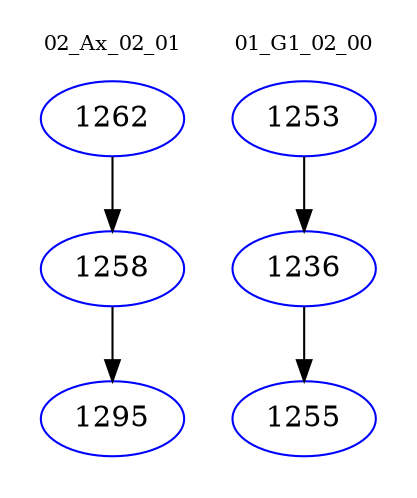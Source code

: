 digraph{
subgraph cluster_0 {
color = white
label = "02_Ax_02_01";
fontsize=10;
T0_1262 [label="1262", color="blue"]
T0_1262 -> T0_1258 [color="black"]
T0_1258 [label="1258", color="blue"]
T0_1258 -> T0_1295 [color="black"]
T0_1295 [label="1295", color="blue"]
}
subgraph cluster_1 {
color = white
label = "01_G1_02_00";
fontsize=10;
T1_1253 [label="1253", color="blue"]
T1_1253 -> T1_1236 [color="black"]
T1_1236 [label="1236", color="blue"]
T1_1236 -> T1_1255 [color="black"]
T1_1255 [label="1255", color="blue"]
}
}
